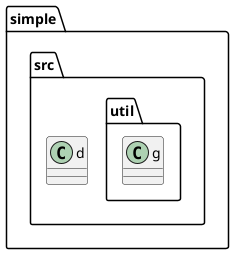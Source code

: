 @startuml
folder simple {
  folder src {
    class d {
    }
    folder util {
      class g {
      }

    }
  }
}
@enduml

